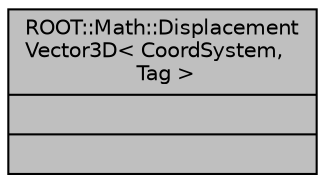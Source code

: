 digraph "ROOT::Math::DisplacementVector3D&lt; CoordSystem, Tag &gt;"
{
 // INTERACTIVE_SVG=YES
  bgcolor="transparent";
  edge [fontname="Helvetica",fontsize="10",labelfontname="Helvetica",labelfontsize="10"];
  node [fontname="Helvetica",fontsize="10",shape=record];
  Node3 [label="{ROOT::Math::Displacement\lVector3D\< CoordSystem,\l Tag \>\n||}",height=0.2,width=0.4,color="black", fillcolor="grey75", style="filled", fontcolor="black"];
}
